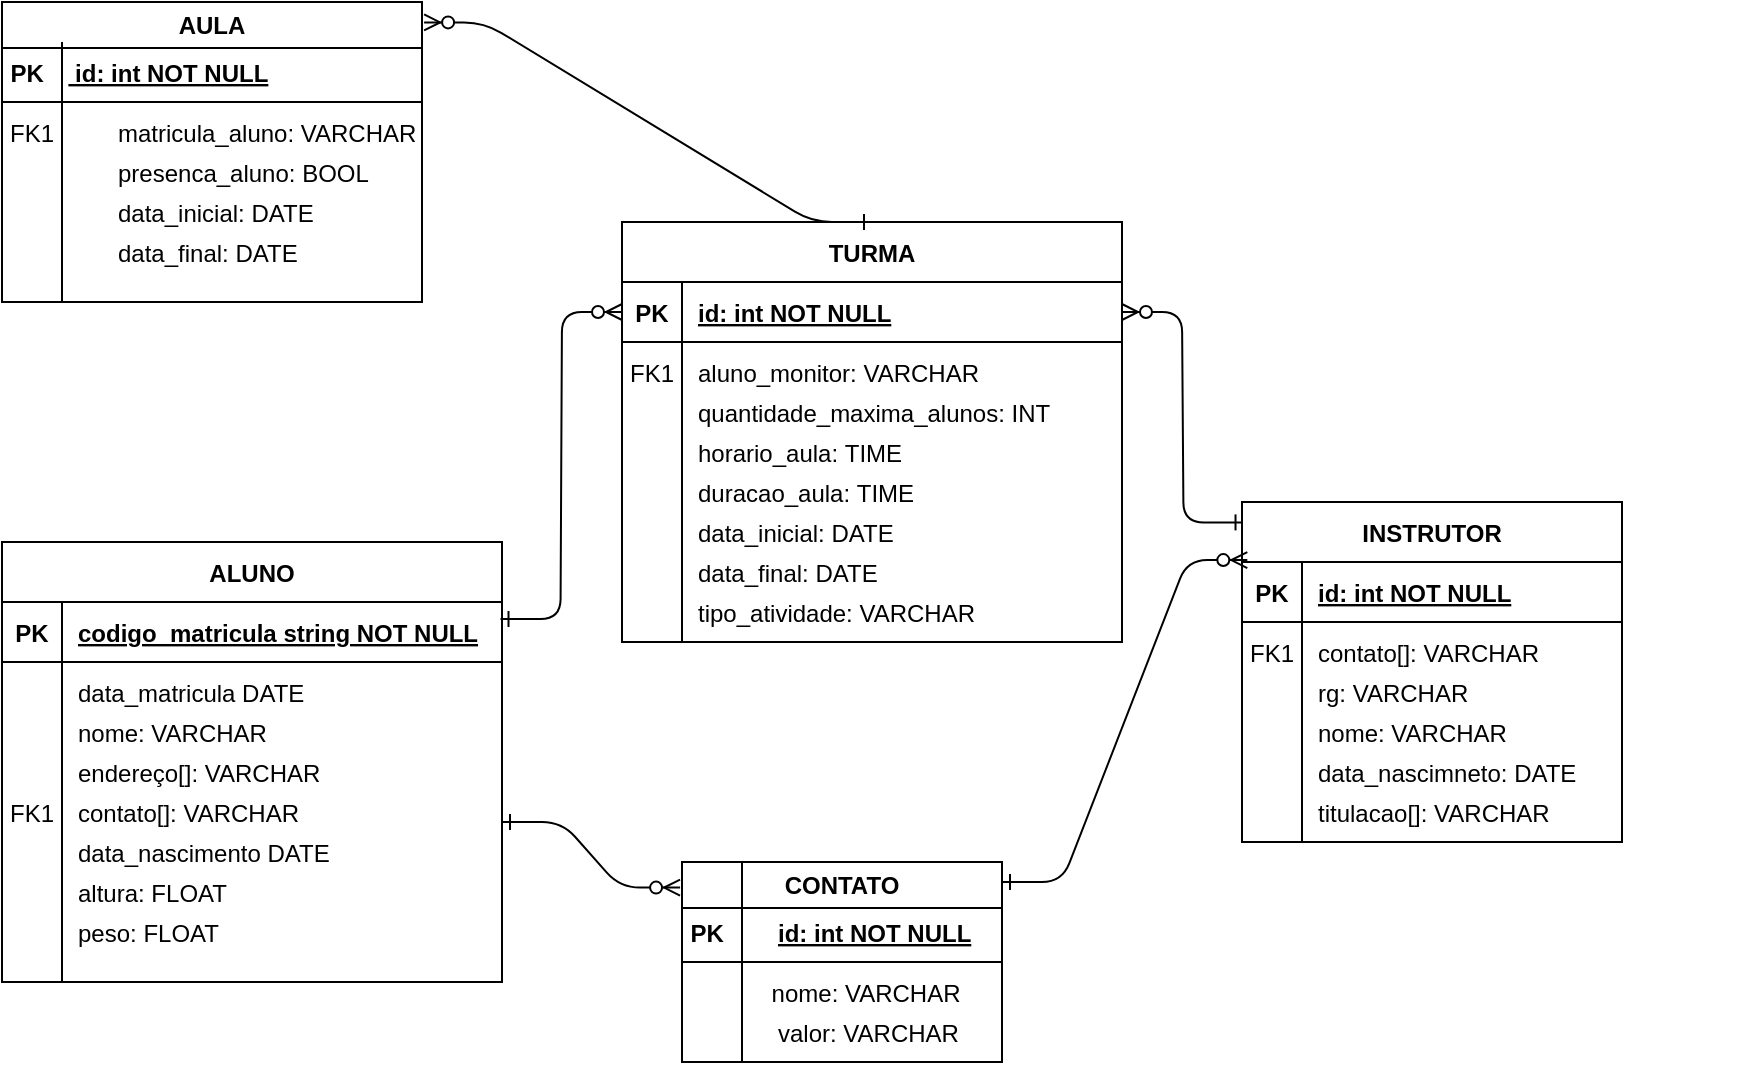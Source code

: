 <mxfile version="20.8.20" type="device"><diagram id="R2lEEEUBdFMjLlhIrx00" name="Page-1"><mxGraphModel dx="990" dy="1738" grid="1" gridSize="10" guides="1" tooltips="1" connect="1" arrows="1" fold="1" page="1" pageScale="1" pageWidth="850" pageHeight="1100" math="0" shadow="0" extFonts="Permanent Marker^https://fonts.googleapis.com/css?family=Permanent+Marker"><root><mxCell id="0"/><mxCell id="1" parent="0"/><mxCell id="C-vyLk0tnHw3VtMMgP7b-1" value="" style="edgeStyle=entityRelationEdgeStyle;endArrow=ERzeroToMany;startArrow=ERone;endFill=1;startFill=0;entryX=0;entryY=0.5;entryDx=0;entryDy=0;exitX=0.997;exitY=0.175;exitDx=0;exitDy=0;exitPerimeter=0;" parent="1" source="C-vyLk0tnHw3VtMMgP7b-23" target="C-vyLk0tnHw3VtMMgP7b-3" edge="1"><mxGeometry width="100" height="100" relative="1" as="geometry"><mxPoint x="340" y="720" as="sourcePoint"/><mxPoint x="440" y="620" as="targetPoint"/></mxGeometry></mxCell><mxCell id="C-vyLk0tnHw3VtMMgP7b-12" value="" style="edgeStyle=entityRelationEdgeStyle;endArrow=ERzeroToMany;startArrow=ERone;endFill=1;startFill=0;exitX=0.004;exitY=0.06;exitDx=0;exitDy=0;exitPerimeter=0;entryX=1;entryY=0.5;entryDx=0;entryDy=0;" parent="1" source="C-vyLk0tnHw3VtMMgP7b-13" target="C-vyLk0tnHw3VtMMgP7b-3" edge="1"><mxGeometry width="100" height="100" relative="1" as="geometry"><mxPoint x="630" y="130" as="sourcePoint"/><mxPoint x="700" y="170" as="targetPoint"/></mxGeometry></mxCell><mxCell id="C-vyLk0tnHw3VtMMgP7b-2" value="TURMA" style="shape=table;startSize=30;container=1;collapsible=1;childLayout=tableLayout;fixedRows=1;rowLines=0;fontStyle=1;align=center;resizeLast=1;" parent="1" vertex="1"><mxGeometry x="370" y="90" width="250" height="210" as="geometry"/></mxCell><mxCell id="C-vyLk0tnHw3VtMMgP7b-3" value="" style="shape=partialRectangle;collapsible=0;dropTarget=0;pointerEvents=0;fillColor=none;points=[[0,0.5],[1,0.5]];portConstraint=eastwest;top=0;left=0;right=0;bottom=1;" parent="C-vyLk0tnHw3VtMMgP7b-2" vertex="1"><mxGeometry y="30" width="250" height="30" as="geometry"/></mxCell><mxCell id="C-vyLk0tnHw3VtMMgP7b-4" value="PK" style="shape=partialRectangle;overflow=hidden;connectable=0;fillColor=none;top=0;left=0;bottom=0;right=0;fontStyle=1;" parent="C-vyLk0tnHw3VtMMgP7b-3" vertex="1"><mxGeometry width="30" height="30" as="geometry"><mxRectangle width="30" height="30" as="alternateBounds"/></mxGeometry></mxCell><mxCell id="C-vyLk0tnHw3VtMMgP7b-5" value="id: int NOT NULL" style="shape=partialRectangle;overflow=hidden;connectable=0;fillColor=none;top=0;left=0;bottom=0;right=0;align=left;spacingLeft=6;fontStyle=5;" parent="C-vyLk0tnHw3VtMMgP7b-3" vertex="1"><mxGeometry x="30" width="220" height="30" as="geometry"><mxRectangle width="220" height="30" as="alternateBounds"/></mxGeometry></mxCell><mxCell id="C-vyLk0tnHw3VtMMgP7b-6" value="" style="shape=partialRectangle;collapsible=0;dropTarget=0;pointerEvents=0;fillColor=none;points=[[0,0.5],[1,0.5]];portConstraint=eastwest;top=0;left=0;right=0;bottom=0;" parent="C-vyLk0tnHw3VtMMgP7b-2" vertex="1"><mxGeometry y="60" width="250" height="30" as="geometry"/></mxCell><mxCell id="C-vyLk0tnHw3VtMMgP7b-7" value="FK1" style="shape=partialRectangle;overflow=hidden;connectable=0;fillColor=none;top=0;left=0;bottom=0;right=0;" parent="C-vyLk0tnHw3VtMMgP7b-6" vertex="1"><mxGeometry width="30" height="30" as="geometry"><mxRectangle width="30" height="30" as="alternateBounds"/></mxGeometry></mxCell><mxCell id="C-vyLk0tnHw3VtMMgP7b-8" value="aluno_monitor: VARCHAR" style="shape=partialRectangle;overflow=hidden;connectable=0;fillColor=none;top=0;left=0;bottom=0;right=0;align=left;spacingLeft=6;" parent="C-vyLk0tnHw3VtMMgP7b-6" vertex="1"><mxGeometry x="30" width="220" height="30" as="geometry"><mxRectangle width="220" height="30" as="alternateBounds"/></mxGeometry></mxCell><mxCell id="C-vyLk0tnHw3VtMMgP7b-13" value="INSTRUTOR" style="shape=table;startSize=30;container=1;collapsible=1;childLayout=tableLayout;fixedRows=1;rowLines=0;fontStyle=1;align=center;resizeLast=1;" parent="1" vertex="1"><mxGeometry x="680" y="230" width="190" height="170" as="geometry"/></mxCell><mxCell id="C-vyLk0tnHw3VtMMgP7b-14" value="" style="shape=partialRectangle;collapsible=0;dropTarget=0;pointerEvents=0;fillColor=none;points=[[0,0.5],[1,0.5]];portConstraint=eastwest;top=0;left=0;right=0;bottom=1;" parent="C-vyLk0tnHw3VtMMgP7b-13" vertex="1"><mxGeometry y="30" width="190" height="30" as="geometry"/></mxCell><mxCell id="C-vyLk0tnHw3VtMMgP7b-15" value="PK" style="shape=partialRectangle;overflow=hidden;connectable=0;fillColor=none;top=0;left=0;bottom=0;right=0;fontStyle=1;" parent="C-vyLk0tnHw3VtMMgP7b-14" vertex="1"><mxGeometry width="30" height="30" as="geometry"><mxRectangle width="30" height="30" as="alternateBounds"/></mxGeometry></mxCell><mxCell id="C-vyLk0tnHw3VtMMgP7b-16" value="id: int NOT NULL " style="shape=partialRectangle;overflow=hidden;connectable=0;fillColor=none;top=0;left=0;bottom=0;right=0;align=left;spacingLeft=6;fontStyle=5;" parent="C-vyLk0tnHw3VtMMgP7b-14" vertex="1"><mxGeometry x="30" width="160" height="30" as="geometry"><mxRectangle width="160" height="30" as="alternateBounds"/></mxGeometry></mxCell><mxCell id="C-vyLk0tnHw3VtMMgP7b-17" value="" style="shape=partialRectangle;collapsible=0;dropTarget=0;pointerEvents=0;fillColor=none;points=[[0,0.5],[1,0.5]];portConstraint=eastwest;top=0;left=0;right=0;bottom=0;" parent="C-vyLk0tnHw3VtMMgP7b-13" vertex="1"><mxGeometry y="60" width="190" height="30" as="geometry"/></mxCell><mxCell id="C-vyLk0tnHw3VtMMgP7b-18" value="FK1" style="shape=partialRectangle;overflow=hidden;connectable=0;fillColor=none;top=0;left=0;bottom=0;right=0;" parent="C-vyLk0tnHw3VtMMgP7b-17" vertex="1"><mxGeometry width="30" height="30" as="geometry"><mxRectangle width="30" height="30" as="alternateBounds"/></mxGeometry></mxCell><mxCell id="C-vyLk0tnHw3VtMMgP7b-19" value="contato[]: VARCHAR" style="shape=partialRectangle;overflow=hidden;connectable=0;fillColor=none;top=0;left=0;bottom=0;right=0;align=left;spacingLeft=6;" parent="C-vyLk0tnHw3VtMMgP7b-17" vertex="1"><mxGeometry x="30" width="160" height="30" as="geometry"><mxRectangle width="160" height="30" as="alternateBounds"/></mxGeometry></mxCell><mxCell id="C-vyLk0tnHw3VtMMgP7b-23" value="ALUNO" style="shape=table;startSize=30;container=1;collapsible=1;childLayout=tableLayout;fixedRows=1;rowLines=0;fontStyle=1;align=center;resizeLast=1;" parent="1" vertex="1"><mxGeometry x="60" y="250" width="250" height="220" as="geometry"/></mxCell><mxCell id="C-vyLk0tnHw3VtMMgP7b-24" value="" style="shape=partialRectangle;collapsible=0;dropTarget=0;pointerEvents=0;fillColor=none;points=[[0,0.5],[1,0.5]];portConstraint=eastwest;top=0;left=0;right=0;bottom=1;" parent="C-vyLk0tnHw3VtMMgP7b-23" vertex="1"><mxGeometry y="30" width="250" height="30" as="geometry"/></mxCell><mxCell id="C-vyLk0tnHw3VtMMgP7b-25" value="PK" style="shape=partialRectangle;overflow=hidden;connectable=0;fillColor=none;top=0;left=0;bottom=0;right=0;fontStyle=1;" parent="C-vyLk0tnHw3VtMMgP7b-24" vertex="1"><mxGeometry width="30" height="30" as="geometry"><mxRectangle width="30" height="30" as="alternateBounds"/></mxGeometry></mxCell><mxCell id="C-vyLk0tnHw3VtMMgP7b-26" value="codigo_matricula string NOT NULL " style="shape=partialRectangle;overflow=hidden;connectable=0;fillColor=none;top=0;left=0;bottom=0;right=0;align=left;spacingLeft=6;fontStyle=5;" parent="C-vyLk0tnHw3VtMMgP7b-24" vertex="1"><mxGeometry x="30" width="220" height="30" as="geometry"><mxRectangle width="220" height="30" as="alternateBounds"/></mxGeometry></mxCell><mxCell id="C-vyLk0tnHw3VtMMgP7b-27" value="" style="shape=partialRectangle;collapsible=0;dropTarget=0;pointerEvents=0;fillColor=none;points=[[0,0.5],[1,0.5]];portConstraint=eastwest;top=0;left=0;right=0;bottom=0;" parent="C-vyLk0tnHw3VtMMgP7b-23" vertex="1"><mxGeometry y="60" width="250" height="30" as="geometry"/></mxCell><mxCell id="C-vyLk0tnHw3VtMMgP7b-28" value="" style="shape=partialRectangle;overflow=hidden;connectable=0;fillColor=none;top=0;left=0;bottom=0;right=0;" parent="C-vyLk0tnHw3VtMMgP7b-27" vertex="1"><mxGeometry width="30" height="30" as="geometry"><mxRectangle width="30" height="30" as="alternateBounds"/></mxGeometry></mxCell><mxCell id="C-vyLk0tnHw3VtMMgP7b-29" value="data_matricula DATE" style="shape=partialRectangle;overflow=hidden;connectable=0;fillColor=none;top=0;left=0;bottom=0;right=0;align=left;spacingLeft=6;" parent="C-vyLk0tnHw3VtMMgP7b-27" vertex="1"><mxGeometry x="30" width="220" height="30" as="geometry"><mxRectangle width="220" height="30" as="alternateBounds"/></mxGeometry></mxCell><mxCell id="v-Fq_FXUbgdHvidM5zZX-1" value="" style="shape=partialRectangle;collapsible=0;dropTarget=0;pointerEvents=0;fillColor=none;points=[[0,0.5],[1,0.5]];portConstraint=eastwest;top=0;left=0;right=0;bottom=0;" parent="1" vertex="1"><mxGeometry x="370" y="210" width="250" height="30" as="geometry"/></mxCell><mxCell id="v-Fq_FXUbgdHvidM5zZX-2" value="" style="shape=partialRectangle;overflow=hidden;connectable=0;fillColor=none;top=0;left=0;bottom=0;right=0;" parent="v-Fq_FXUbgdHvidM5zZX-1" vertex="1"><mxGeometry width="30" height="30" as="geometry"><mxRectangle width="30" height="30" as="alternateBounds"/></mxGeometry></mxCell><mxCell id="v-Fq_FXUbgdHvidM5zZX-3" value="duracao_aula: TIME" style="shape=partialRectangle;overflow=hidden;connectable=0;fillColor=none;top=0;left=0;bottom=0;right=0;align=left;spacingLeft=6;" parent="v-Fq_FXUbgdHvidM5zZX-1" vertex="1"><mxGeometry x="30" width="220" height="30" as="geometry"><mxRectangle width="220" height="30" as="alternateBounds"/></mxGeometry></mxCell><mxCell id="v-Fq_FXUbgdHvidM5zZX-4" value="" style="shape=partialRectangle;collapsible=0;dropTarget=0;pointerEvents=0;fillColor=none;points=[[0,0.5],[1,0.5]];portConstraint=eastwest;top=0;left=0;right=0;bottom=0;" parent="1" vertex="1"><mxGeometry x="370" y="230" width="250" height="30" as="geometry"/></mxCell><mxCell id="v-Fq_FXUbgdHvidM5zZX-5" value="" style="shape=partialRectangle;overflow=hidden;connectable=0;fillColor=none;top=0;left=0;bottom=0;right=0;" parent="v-Fq_FXUbgdHvidM5zZX-4" vertex="1"><mxGeometry width="30" height="30" as="geometry"><mxRectangle width="30" height="30" as="alternateBounds"/></mxGeometry></mxCell><mxCell id="v-Fq_FXUbgdHvidM5zZX-6" value="data_inicial: DATE" style="shape=partialRectangle;overflow=hidden;connectable=0;fillColor=none;top=0;left=0;bottom=0;right=0;align=left;spacingLeft=6;" parent="v-Fq_FXUbgdHvidM5zZX-4" vertex="1"><mxGeometry x="30" width="220" height="30" as="geometry"><mxRectangle width="220" height="30" as="alternateBounds"/></mxGeometry></mxCell><mxCell id="v-Fq_FXUbgdHvidM5zZX-7" value="" style="shape=partialRectangle;collapsible=0;dropTarget=0;pointerEvents=0;fillColor=none;points=[[0,0.5],[1,0.5]];portConstraint=eastwest;top=0;left=0;right=0;bottom=0;" parent="1" vertex="1"><mxGeometry x="370" y="250" width="250" height="30" as="geometry"/></mxCell><mxCell id="v-Fq_FXUbgdHvidM5zZX-8" value="" style="shape=partialRectangle;overflow=hidden;connectable=0;fillColor=none;top=0;left=0;bottom=0;right=0;" parent="v-Fq_FXUbgdHvidM5zZX-7" vertex="1"><mxGeometry width="30" height="30" as="geometry"><mxRectangle width="30" height="30" as="alternateBounds"/></mxGeometry></mxCell><mxCell id="v-Fq_FXUbgdHvidM5zZX-9" value="data_final: DATE" style="shape=partialRectangle;overflow=hidden;connectable=0;fillColor=none;top=0;left=0;bottom=0;right=0;align=left;spacingLeft=6;" parent="v-Fq_FXUbgdHvidM5zZX-7" vertex="1"><mxGeometry x="30" width="220" height="30" as="geometry"><mxRectangle width="220" height="30" as="alternateBounds"/></mxGeometry></mxCell><mxCell id="v-Fq_FXUbgdHvidM5zZX-10" value="" style="shape=partialRectangle;collapsible=0;dropTarget=0;pointerEvents=0;fillColor=none;points=[[0,0.5],[1,0.5]];portConstraint=eastwest;top=0;left=0;right=0;bottom=0;" parent="1" vertex="1"><mxGeometry x="370" y="270" width="250" height="30" as="geometry"/></mxCell><mxCell id="v-Fq_FXUbgdHvidM5zZX-11" value="" style="shape=partialRectangle;overflow=hidden;connectable=0;fillColor=none;top=0;left=0;bottom=0;right=0;" parent="v-Fq_FXUbgdHvidM5zZX-10" vertex="1"><mxGeometry width="30" height="30" as="geometry"><mxRectangle width="30" height="30" as="alternateBounds"/></mxGeometry></mxCell><mxCell id="v-Fq_FXUbgdHvidM5zZX-12" value="tipo_atividade: VARCHAR" style="shape=partialRectangle;overflow=hidden;connectable=0;fillColor=none;top=0;left=0;bottom=0;right=0;align=left;spacingLeft=6;" parent="v-Fq_FXUbgdHvidM5zZX-10" vertex="1"><mxGeometry x="30" width="220" height="30" as="geometry"><mxRectangle width="220" height="30" as="alternateBounds"/></mxGeometry></mxCell><mxCell id="v-Fq_FXUbgdHvidM5zZX-26" value="" style="shape=partialRectangle;collapsible=0;dropTarget=0;pointerEvents=0;fillColor=none;points=[[0,0.5],[1,0.5]];portConstraint=eastwest;top=0;left=0;right=0;bottom=0;" parent="1" vertex="1"><mxGeometry x="370" y="170" width="250" height="30" as="geometry"/></mxCell><mxCell id="v-Fq_FXUbgdHvidM5zZX-27" value="" style="shape=partialRectangle;overflow=hidden;connectable=0;fillColor=none;top=0;left=0;bottom=0;right=0;" parent="v-Fq_FXUbgdHvidM5zZX-26" vertex="1"><mxGeometry width="30" height="30" as="geometry"><mxRectangle width="30" height="30" as="alternateBounds"/></mxGeometry></mxCell><mxCell id="v-Fq_FXUbgdHvidM5zZX-28" value="quantidade_maxima_alunos: INT" style="shape=partialRectangle;overflow=hidden;connectable=0;fillColor=none;top=0;left=0;bottom=0;right=0;align=left;spacingLeft=6;" parent="v-Fq_FXUbgdHvidM5zZX-26" vertex="1"><mxGeometry x="30" width="220" height="30" as="geometry"><mxRectangle width="220" height="30" as="alternateBounds"/></mxGeometry></mxCell><mxCell id="v-Fq_FXUbgdHvidM5zZX-29" value="" style="shape=partialRectangle;collapsible=0;dropTarget=0;pointerEvents=0;fillColor=none;points=[[0,0.5],[1,0.5]];portConstraint=eastwest;top=0;left=0;right=0;bottom=0;" parent="1" vertex="1"><mxGeometry x="370" y="190" width="250" height="30" as="geometry"/></mxCell><mxCell id="v-Fq_FXUbgdHvidM5zZX-30" value="" style="shape=partialRectangle;overflow=hidden;connectable=0;fillColor=none;top=0;left=0;bottom=0;right=0;" parent="v-Fq_FXUbgdHvidM5zZX-29" vertex="1"><mxGeometry width="30" height="30" as="geometry"><mxRectangle width="30" height="30" as="alternateBounds"/></mxGeometry></mxCell><mxCell id="v-Fq_FXUbgdHvidM5zZX-31" value="horario_aula: TIME" style="shape=partialRectangle;overflow=hidden;connectable=0;fillColor=none;top=0;left=0;bottom=0;right=0;align=left;spacingLeft=6;" parent="v-Fq_FXUbgdHvidM5zZX-29" vertex="1"><mxGeometry x="30" width="220" height="30" as="geometry"><mxRectangle width="220" height="30" as="alternateBounds"/></mxGeometry></mxCell><mxCell id="v-Fq_FXUbgdHvidM5zZX-32" value="" style="shape=partialRectangle;collapsible=0;dropTarget=0;pointerEvents=0;fillColor=none;points=[[0,0.5],[1,0.5]];portConstraint=eastwest;top=0;left=0;right=0;bottom=0;" parent="1" vertex="1"><mxGeometry x="680" y="350" width="250" height="30" as="geometry"/></mxCell><mxCell id="v-Fq_FXUbgdHvidM5zZX-33" value="" style="shape=partialRectangle;overflow=hidden;connectable=0;fillColor=none;top=0;left=0;bottom=0;right=0;" parent="v-Fq_FXUbgdHvidM5zZX-32" vertex="1"><mxGeometry width="30" height="30" as="geometry"><mxRectangle width="30" height="30" as="alternateBounds"/></mxGeometry></mxCell><mxCell id="v-Fq_FXUbgdHvidM5zZX-34" value="data_nascimneto: DATE" style="shape=partialRectangle;overflow=hidden;connectable=0;fillColor=none;top=0;left=0;bottom=0;right=0;align=left;spacingLeft=6;" parent="v-Fq_FXUbgdHvidM5zZX-32" vertex="1"><mxGeometry x="30" width="220" height="30" as="geometry"><mxRectangle width="220" height="30" as="alternateBounds"/></mxGeometry></mxCell><mxCell id="v-Fq_FXUbgdHvidM5zZX-35" value="" style="shape=partialRectangle;collapsible=0;dropTarget=0;pointerEvents=0;fillColor=none;points=[[0,0.5],[1,0.5]];portConstraint=eastwest;top=0;left=0;right=0;bottom=0;" parent="1" vertex="1"><mxGeometry x="680" y="330" width="250" height="30" as="geometry"/></mxCell><mxCell id="v-Fq_FXUbgdHvidM5zZX-36" value="" style="shape=partialRectangle;overflow=hidden;connectable=0;fillColor=none;top=0;left=0;bottom=0;right=0;" parent="v-Fq_FXUbgdHvidM5zZX-35" vertex="1"><mxGeometry width="30" height="30" as="geometry"><mxRectangle width="30" height="30" as="alternateBounds"/></mxGeometry></mxCell><mxCell id="v-Fq_FXUbgdHvidM5zZX-37" value="nome: VARCHAR" style="shape=partialRectangle;overflow=hidden;connectable=0;fillColor=none;top=0;left=0;bottom=0;right=0;align=left;spacingLeft=6;" parent="v-Fq_FXUbgdHvidM5zZX-35" vertex="1"><mxGeometry x="30" width="220" height="30" as="geometry"><mxRectangle width="220" height="30" as="alternateBounds"/></mxGeometry></mxCell><mxCell id="v-Fq_FXUbgdHvidM5zZX-38" value="" style="shape=partialRectangle;collapsible=0;dropTarget=0;pointerEvents=0;fillColor=none;points=[[0,0.5],[1,0.5]];portConstraint=eastwest;top=0;left=0;right=0;bottom=0;" parent="1" vertex="1"><mxGeometry x="680" y="310" width="250" height="30" as="geometry"/></mxCell><mxCell id="v-Fq_FXUbgdHvidM5zZX-39" value="" style="shape=partialRectangle;overflow=hidden;connectable=0;fillColor=none;top=0;left=0;bottom=0;right=0;" parent="v-Fq_FXUbgdHvidM5zZX-38" vertex="1"><mxGeometry width="30" height="30" as="geometry"><mxRectangle width="30" height="30" as="alternateBounds"/></mxGeometry></mxCell><mxCell id="v-Fq_FXUbgdHvidM5zZX-40" value="rg: VARCHAR" style="shape=partialRectangle;overflow=hidden;connectable=0;fillColor=none;top=0;left=0;bottom=0;right=0;align=left;spacingLeft=6;" parent="v-Fq_FXUbgdHvidM5zZX-38" vertex="1"><mxGeometry x="30" width="220" height="30" as="geometry"><mxRectangle width="220" height="30" as="alternateBounds"/></mxGeometry></mxCell><mxCell id="v-Fq_FXUbgdHvidM5zZX-41" value="" style="shape=partialRectangle;collapsible=0;dropTarget=0;pointerEvents=0;fillColor=none;points=[[0,0.5],[1,0.5]];portConstraint=eastwest;top=0;left=0;right=0;bottom=0;" parent="1" vertex="1"><mxGeometry x="680" y="370" width="250" height="30" as="geometry"/></mxCell><mxCell id="v-Fq_FXUbgdHvidM5zZX-42" value="" style="shape=partialRectangle;overflow=hidden;connectable=0;fillColor=none;top=0;left=0;bottom=0;right=0;" parent="v-Fq_FXUbgdHvidM5zZX-41" vertex="1"><mxGeometry width="30" height="30" as="geometry"><mxRectangle width="30" height="30" as="alternateBounds"/></mxGeometry></mxCell><mxCell id="v-Fq_FXUbgdHvidM5zZX-43" value="titulacao[]: VARCHAR" style="shape=partialRectangle;overflow=hidden;connectable=0;fillColor=none;top=0;left=0;bottom=0;right=0;align=left;spacingLeft=6;" parent="v-Fq_FXUbgdHvidM5zZX-41" vertex="1"><mxGeometry x="30" width="220" height="30" as="geometry"><mxRectangle width="220" height="30" as="alternateBounds"/></mxGeometry></mxCell><mxCell id="v-Fq_FXUbgdHvidM5zZX-44" value="CONTATO" style="swimlane;whiteSpace=wrap;html=1;" parent="1" vertex="1"><mxGeometry x="400" y="410" width="160" height="100" as="geometry"><mxRectangle x="680" y="430" width="100" height="30" as="alternateBounds"/></mxGeometry></mxCell><mxCell id="v-Fq_FXUbgdHvidM5zZX-48" value="" style="shape=partialRectangle;collapsible=0;dropTarget=0;pointerEvents=0;fillColor=none;points=[[0,0.5],[1,0.5]];portConstraint=eastwest;top=0;left=0;right=0;bottom=1;" parent="v-Fq_FXUbgdHvidM5zZX-44" vertex="1"><mxGeometry y="20" width="160" height="30" as="geometry"/></mxCell><mxCell id="v-Fq_FXUbgdHvidM5zZX-49" value="PK" style="shape=partialRectangle;overflow=hidden;connectable=0;fillColor=none;top=0;left=0;bottom=0;right=0;fontStyle=1;" parent="v-Fq_FXUbgdHvidM5zZX-48" vertex="1"><mxGeometry width="25.263" height="30" as="geometry"><mxRectangle width="30" height="30" as="alternateBounds"/></mxGeometry></mxCell><mxCell id="v-Fq_FXUbgdHvidM5zZX-50" value="id: int NOT NULL " style="shape=partialRectangle;overflow=hidden;connectable=0;fillColor=none;top=0;left=0;bottom=0;right=0;align=left;spacingLeft=6;fontStyle=5;" parent="v-Fq_FXUbgdHvidM5zZX-48" vertex="1"><mxGeometry x="40" width="120" height="30" as="geometry"><mxRectangle width="160" height="30" as="alternateBounds"/></mxGeometry></mxCell><mxCell id="v-Fq_FXUbgdHvidM5zZX-52" value="" style="shape=partialRectangle;collapsible=0;dropTarget=0;pointerEvents=0;fillColor=none;points=[[0,0.5],[1,0.5]];portConstraint=eastwest;top=0;left=0;right=0;bottom=0;" parent="v-Fq_FXUbgdHvidM5zZX-44" vertex="1"><mxGeometry x="20" y="50" width="140" height="30" as="geometry"/></mxCell><mxCell id="v-Fq_FXUbgdHvidM5zZX-53" value="" style="shape=partialRectangle;overflow=hidden;connectable=0;fillColor=none;top=0;left=0;bottom=0;right=0;" parent="v-Fq_FXUbgdHvidM5zZX-52" vertex="1"><mxGeometry width="16.8" height="30" as="geometry"><mxRectangle width="30" height="30" as="alternateBounds"/></mxGeometry></mxCell><mxCell id="v-Fq_FXUbgdHvidM5zZX-54" value="nome: VARCHAR" style="shape=partialRectangle;overflow=hidden;connectable=0;fillColor=none;top=0;left=0;bottom=0;right=0;align=left;spacingLeft=6;" parent="v-Fq_FXUbgdHvidM5zZX-52" vertex="1"><mxGeometry x="16.8" width="123.2" height="30" as="geometry"><mxRectangle width="220" height="30" as="alternateBounds"/></mxGeometry></mxCell><mxCell id="v-Fq_FXUbgdHvidM5zZX-55" value="valor: VARCHAR" style="shape=partialRectangle;overflow=hidden;connectable=0;fillColor=none;top=0;left=0;bottom=0;right=0;align=left;spacingLeft=6;" parent="v-Fq_FXUbgdHvidM5zZX-44" vertex="1"><mxGeometry x="40" y="70" width="120" height="30" as="geometry"><mxRectangle width="220" height="30" as="alternateBounds"/></mxGeometry></mxCell><mxCell id="v-Fq_FXUbgdHvidM5zZX-46" value="" style="endArrow=none;html=1;rounded=0;" parent="v-Fq_FXUbgdHvidM5zZX-44" edge="1"><mxGeometry width="50" height="50" relative="1" as="geometry"><mxPoint x="30" y="100" as="sourcePoint"/><mxPoint x="30" as="targetPoint"/></mxGeometry></mxCell><mxCell id="v-Fq_FXUbgdHvidM5zZX-60" value="" style="edgeStyle=entityRelationEdgeStyle;endArrow=ERzeroToMany;startArrow=ERone;endFill=1;startFill=0;entryX=0.014;entryY=-0.032;entryDx=0;entryDy=0;entryPerimeter=0;" parent="1" target="C-vyLk0tnHw3VtMMgP7b-14" edge="1"><mxGeometry width="100" height="100" relative="1" as="geometry"><mxPoint x="560" y="420" as="sourcePoint"/><mxPoint x="680" y="250" as="targetPoint"/></mxGeometry></mxCell><mxCell id="v-Fq_FXUbgdHvidM5zZX-62" value="nome: VARCHAR" style="shape=partialRectangle;overflow=hidden;connectable=0;fillColor=none;top=0;left=0;bottom=0;right=0;align=left;spacingLeft=6;" parent="1" vertex="1"><mxGeometry x="90" y="330" width="220" height="30" as="geometry"><mxRectangle width="220" height="30" as="alternateBounds"/></mxGeometry></mxCell><mxCell id="v-Fq_FXUbgdHvidM5zZX-63" value="endereço[]: VARCHAR" style="shape=partialRectangle;overflow=hidden;connectable=0;fillColor=none;top=0;left=0;bottom=0;right=0;align=left;spacingLeft=6;" parent="1" vertex="1"><mxGeometry x="90" y="350" width="220" height="30" as="geometry"><mxRectangle width="220" height="30" as="alternateBounds"/></mxGeometry></mxCell><mxCell id="v-Fq_FXUbgdHvidM5zZX-65" value="FK1" style="shape=partialRectangle;overflow=hidden;connectable=0;fillColor=none;top=0;left=0;bottom=0;right=0;" parent="1" vertex="1"><mxGeometry x="60" y="370" width="30" height="30" as="geometry"><mxRectangle width="30" height="30" as="alternateBounds"/></mxGeometry></mxCell><mxCell id="v-Fq_FXUbgdHvidM5zZX-66" value="contato[]: VARCHAR" style="shape=partialRectangle;overflow=hidden;connectable=0;fillColor=none;top=0;left=0;bottom=0;right=0;align=left;spacingLeft=6;" parent="1" vertex="1"><mxGeometry x="90" y="370" width="160" height="30" as="geometry"><mxRectangle width="160" height="30" as="alternateBounds"/></mxGeometry></mxCell><mxCell id="v-Fq_FXUbgdHvidM5zZX-67" value="" style="edgeStyle=entityRelationEdgeStyle;endArrow=ERzeroToMany;startArrow=ERone;endFill=1;startFill=0;entryX=-0.006;entryY=0.128;entryDx=0;entryDy=0;entryPerimeter=0;" parent="1" target="v-Fq_FXUbgdHvidM5zZX-44" edge="1"><mxGeometry width="100" height="100" relative="1" as="geometry"><mxPoint x="310" y="390" as="sourcePoint"/><mxPoint x="420" y="360" as="targetPoint"/></mxGeometry></mxCell><mxCell id="v-Fq_FXUbgdHvidM5zZX-68" value="data_nascimento DATE" style="shape=partialRectangle;overflow=hidden;connectable=0;fillColor=none;top=0;left=0;bottom=0;right=0;align=left;spacingLeft=6;" parent="1" vertex="1"><mxGeometry x="90" y="390" width="220" height="30" as="geometry"><mxRectangle width="220" height="30" as="alternateBounds"/></mxGeometry></mxCell><mxCell id="v-Fq_FXUbgdHvidM5zZX-69" value="altura: FLOAT" style="shape=partialRectangle;overflow=hidden;connectable=0;fillColor=none;top=0;left=0;bottom=0;right=0;align=left;spacingLeft=6;" parent="1" vertex="1"><mxGeometry x="90" y="410" width="220" height="30" as="geometry"><mxRectangle width="220" height="30" as="alternateBounds"/></mxGeometry></mxCell><mxCell id="v-Fq_FXUbgdHvidM5zZX-70" value="peso: FLOAT" style="shape=partialRectangle;overflow=hidden;connectable=0;fillColor=none;top=0;left=0;bottom=0;right=0;align=left;spacingLeft=6;" parent="1" vertex="1"><mxGeometry x="90" y="430" width="220" height="30" as="geometry"><mxRectangle width="220" height="30" as="alternateBounds"/></mxGeometry></mxCell><mxCell id="1uSXjs9HcvlrW86hj5-j-1" value="" style="endArrow=none;html=1;rounded=0;" edge="1" parent="1"><mxGeometry width="50" height="50" relative="1" as="geometry"><mxPoint x="90" y="470" as="sourcePoint"/><mxPoint x="90" y="340" as="targetPoint"/></mxGeometry></mxCell><mxCell id="1uSXjs9HcvlrW86hj5-j-2" value="" style="endArrow=none;html=1;rounded=0;" edge="1" parent="1"><mxGeometry width="50" height="50" relative="1" as="geometry"><mxPoint x="400" y="300" as="sourcePoint"/><mxPoint x="400" y="170" as="targetPoint"/></mxGeometry></mxCell><mxCell id="1uSXjs9HcvlrW86hj5-j-3" value="" style="endArrow=none;html=1;rounded=0;" edge="1" parent="1"><mxGeometry width="50" height="50" relative="1" as="geometry"><mxPoint x="710" y="400" as="sourcePoint"/><mxPoint x="710" y="310" as="targetPoint"/></mxGeometry></mxCell><mxCell id="1uSXjs9HcvlrW86hj5-j-5" value="AULA" style="swimlane;whiteSpace=wrap;html=1;" vertex="1" parent="1"><mxGeometry x="60" y="-20" width="210" height="150" as="geometry"/></mxCell><mxCell id="1uSXjs9HcvlrW86hj5-j-6" value="" style="shape=partialRectangle;collapsible=0;dropTarget=0;pointerEvents=0;fillColor=none;points=[[0,0.5],[1,0.5]];portConstraint=eastwest;top=0;left=0;right=0;bottom=1;" vertex="1" parent="1uSXjs9HcvlrW86hj5-j-5"><mxGeometry y="20" width="210" height="30" as="geometry"/></mxCell><mxCell id="1uSXjs9HcvlrW86hj5-j-7" value="PK" style="shape=partialRectangle;overflow=hidden;connectable=0;fillColor=none;top=0;left=0;bottom=0;right=0;fontStyle=1;" vertex="1" parent="1uSXjs9HcvlrW86hj5-j-6"><mxGeometry width="25.2" height="30" as="geometry"><mxRectangle width="30" height="30" as="alternateBounds"/></mxGeometry></mxCell><mxCell id="1uSXjs9HcvlrW86hj5-j-8" value=" id: int NOT NULL" style="shape=partialRectangle;overflow=hidden;connectable=0;fillColor=none;top=0;left=0;bottom=0;right=0;align=left;spacingLeft=6;fontStyle=5;" vertex="1" parent="1uSXjs9HcvlrW86hj5-j-6"><mxGeometry x="25.2" width="184.8" height="30" as="geometry"><mxRectangle width="220" height="30" as="alternateBounds"/></mxGeometry></mxCell><mxCell id="1uSXjs9HcvlrW86hj5-j-9" value="" style="endArrow=none;html=1;rounded=0;" edge="1" parent="1uSXjs9HcvlrW86hj5-j-5"><mxGeometry width="50" height="50" relative="1" as="geometry"><mxPoint x="30" y="150" as="sourcePoint"/><mxPoint x="30" y="20" as="targetPoint"/></mxGeometry></mxCell><mxCell id="1uSXjs9HcvlrW86hj5-j-10" value="FK1" style="shape=partialRectangle;overflow=hidden;connectable=0;fillColor=none;top=0;left=0;bottom=0;right=0;" vertex="1" parent="1uSXjs9HcvlrW86hj5-j-5"><mxGeometry y="50" width="30" height="30" as="geometry"><mxRectangle width="30" height="30" as="alternateBounds"/></mxGeometry></mxCell><mxCell id="1uSXjs9HcvlrW86hj5-j-11" value="" style="shape=partialRectangle;collapsible=0;dropTarget=0;pointerEvents=0;fillColor=none;points=[[0,0.5],[1,0.5]];portConstraint=eastwest;top=0;left=0;right=0;bottom=0;" vertex="1" parent="1uSXjs9HcvlrW86hj5-j-5"><mxGeometry x="40" y="50" width="170" height="30" as="geometry"/></mxCell><mxCell id="1uSXjs9HcvlrW86hj5-j-12" value="" style="shape=partialRectangle;overflow=hidden;connectable=0;fillColor=none;top=0;left=0;bottom=0;right=0;" vertex="1" parent="1uSXjs9HcvlrW86hj5-j-11"><mxGeometry width="20.4" height="30" as="geometry"><mxRectangle width="30" height="30" as="alternateBounds"/></mxGeometry></mxCell><mxCell id="1uSXjs9HcvlrW86hj5-j-13" value="matricula_aluno: VARCHAR" style="shape=partialRectangle;overflow=hidden;connectable=0;fillColor=none;top=0;left=0;bottom=0;right=0;align=left;spacingLeft=6;" vertex="1" parent="1uSXjs9HcvlrW86hj5-j-11"><mxGeometry x="10" width="160" height="30" as="geometry"><mxRectangle width="220" height="30" as="alternateBounds"/></mxGeometry></mxCell><mxCell id="1uSXjs9HcvlrW86hj5-j-21" value="" style="shape=partialRectangle;collapsible=0;dropTarget=0;pointerEvents=0;fillColor=none;points=[[0,0.5],[1,0.5]];portConstraint=eastwest;top=0;left=0;right=0;bottom=0;" vertex="1" parent="1uSXjs9HcvlrW86hj5-j-5"><mxGeometry x="20" y="110" width="250" height="30" as="geometry"/></mxCell><mxCell id="1uSXjs9HcvlrW86hj5-j-22" value="" style="shape=partialRectangle;overflow=hidden;connectable=0;fillColor=none;top=0;left=0;bottom=0;right=0;" vertex="1" parent="1uSXjs9HcvlrW86hj5-j-21"><mxGeometry width="30" height="30" as="geometry"><mxRectangle width="30" height="30" as="alternateBounds"/></mxGeometry></mxCell><mxCell id="1uSXjs9HcvlrW86hj5-j-23" value="data_final: DATE" style="shape=partialRectangle;overflow=hidden;connectable=0;fillColor=none;top=0;left=0;bottom=0;right=0;align=left;spacingLeft=6;" vertex="1" parent="1uSXjs9HcvlrW86hj5-j-21"><mxGeometry x="30" width="220" height="30" as="geometry"><mxRectangle width="220" height="30" as="alternateBounds"/></mxGeometry></mxCell><mxCell id="1uSXjs9HcvlrW86hj5-j-15" value="" style="shape=partialRectangle;collapsible=0;dropTarget=0;pointerEvents=0;fillColor=none;points=[[0,0.5],[1,0.5]];portConstraint=eastwest;top=0;left=0;right=0;bottom=0;" vertex="1" parent="1uSXjs9HcvlrW86hj5-j-5"><mxGeometry x="40" y="70" width="170" height="30" as="geometry"/></mxCell><mxCell id="1uSXjs9HcvlrW86hj5-j-16" value="" style="shape=partialRectangle;overflow=hidden;connectable=0;fillColor=none;top=0;left=0;bottom=0;right=0;" vertex="1" parent="1uSXjs9HcvlrW86hj5-j-15"><mxGeometry width="20.4" height="30" as="geometry"><mxRectangle width="30" height="30" as="alternateBounds"/></mxGeometry></mxCell><mxCell id="1uSXjs9HcvlrW86hj5-j-17" value="presenca_aluno: BOOL" style="shape=partialRectangle;overflow=hidden;connectable=0;fillColor=none;top=0;left=0;bottom=0;right=0;align=left;spacingLeft=6;" vertex="1" parent="1uSXjs9HcvlrW86hj5-j-15"><mxGeometry x="10" width="160" height="30" as="geometry"><mxRectangle width="220" height="30" as="alternateBounds"/></mxGeometry></mxCell><mxCell id="1uSXjs9HcvlrW86hj5-j-18" value="" style="shape=partialRectangle;collapsible=0;dropTarget=0;pointerEvents=0;fillColor=none;points=[[0,0.5],[1,0.5]];portConstraint=eastwest;top=0;left=0;right=0;bottom=0;" vertex="1" parent="1uSXjs9HcvlrW86hj5-j-5"><mxGeometry x="20" y="90" width="250" height="30" as="geometry"/></mxCell><mxCell id="1uSXjs9HcvlrW86hj5-j-19" value="" style="shape=partialRectangle;overflow=hidden;connectable=0;fillColor=none;top=0;left=0;bottom=0;right=0;" vertex="1" parent="1uSXjs9HcvlrW86hj5-j-18"><mxGeometry width="30" height="30" as="geometry"><mxRectangle width="30" height="30" as="alternateBounds"/></mxGeometry></mxCell><mxCell id="1uSXjs9HcvlrW86hj5-j-20" value="data_inicial: DATE" style="shape=partialRectangle;overflow=hidden;connectable=0;fillColor=none;top=0;left=0;bottom=0;right=0;align=left;spacingLeft=6;" vertex="1" parent="1uSXjs9HcvlrW86hj5-j-18"><mxGeometry x="30" width="220" height="30" as="geometry"><mxRectangle width="220" height="30" as="alternateBounds"/></mxGeometry></mxCell><mxCell id="1uSXjs9HcvlrW86hj5-j-14" value="" style="edgeStyle=entityRelationEdgeStyle;endArrow=ERzeroToMany;startArrow=ERone;endFill=1;startFill=0;entryX=1.005;entryY=0.068;entryDx=0;entryDy=0;exitX=0.5;exitY=0;exitDx=0;exitDy=0;entryPerimeter=0;" edge="1" parent="1" source="C-vyLk0tnHw3VtMMgP7b-2" target="1uSXjs9HcvlrW86hj5-j-5"><mxGeometry width="100" height="100" relative="1" as="geometry"><mxPoint x="290" y="107" as="sourcePoint"/><mxPoint x="351" y="-47" as="targetPoint"/></mxGeometry></mxCell></root></mxGraphModel></diagram></mxfile>